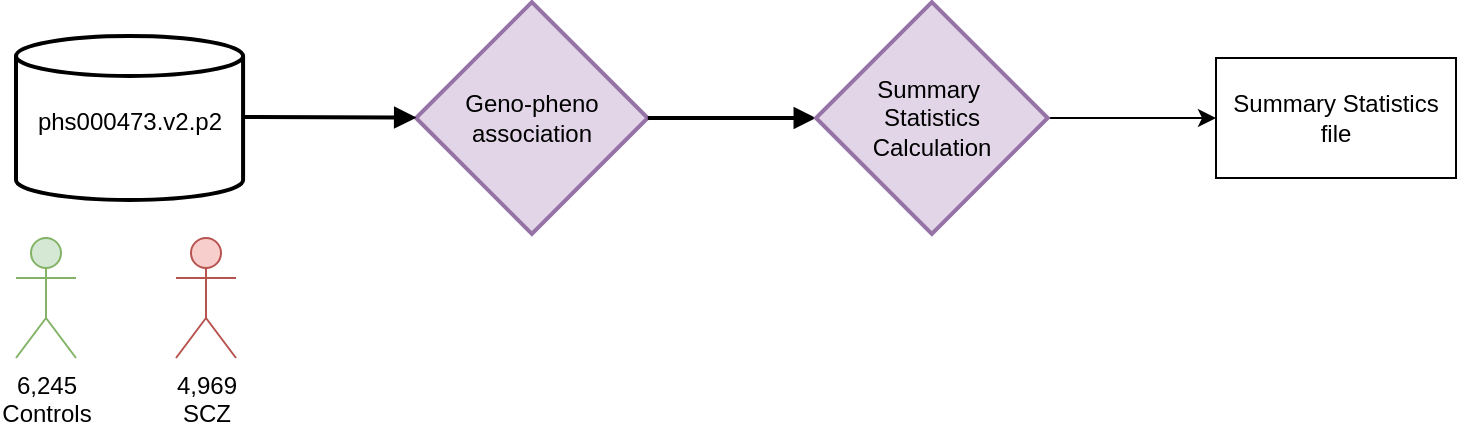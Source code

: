 <mxfile version="22.0.0" type="github">
  <diagram name="Page-1" id="M9egRGRCFl2_E4pEztr0">
    <mxGraphModel dx="1863" dy="603" grid="1" gridSize="10" guides="1" tooltips="1" connect="1" arrows="1" fold="1" page="1" pageScale="1" pageWidth="827" pageHeight="1169" math="0" shadow="0">
      <root>
        <mxCell id="0" />
        <mxCell id="1" parent="0" />
        <mxCell id="2" value="phs000473.v2.p2 &#xa;" style="shape=cylinder3;boundedLbl=1;backgroundOutline=1;size=10;strokeWidth=2;whiteSpace=wrap;" parent="1" vertex="1">
          <mxGeometry y="40" width="113.54" height="82" as="geometry" />
        </mxCell>
        <mxCell id="3" value="Geno-pheno&lt;br&gt;association" style="rhombus;strokeWidth=2;whiteSpace=wrap;fillColor=#e1d5e7;strokeColor=#9673a6;html=1;rounded=0;shadow=0;fillStyle=auto;" parent="1" vertex="1">
          <mxGeometry x="200" y="23.07" width="115.87" height="115.87" as="geometry" />
        </mxCell>
        <mxCell id="5" value="" style="curved=1;startArrow=none;endArrow=block;exitX=1;exitY=0.494;strokeWidth=2;" parent="1" target="3" edge="1">
          <mxGeometry relative="1" as="geometry">
            <Array as="points" />
            <mxPoint x="113.54" y="80.502" as="sourcePoint" />
            <mxPoint x="200" y="81" as="targetPoint" />
          </mxGeometry>
        </mxCell>
        <mxCell id="acw_bXOi_t-wdt7mQ1bd-10" value="" style="curved=1;startArrow=none;endArrow=block;entryX=0;entryY=0.5;entryDx=0;entryDy=0;exitX=1;exitY=0.5;exitDx=0;exitDy=0;strokeWidth=2;" parent="1" source="3" target="acw_bXOi_t-wdt7mQ1bd-11" edge="1">
          <mxGeometry relative="1" as="geometry">
            <Array as="points" />
            <mxPoint x="320" y="80" as="sourcePoint" />
            <mxPoint x="450" y="81" as="targetPoint" />
          </mxGeometry>
        </mxCell>
        <mxCell id="fUBwR4dWlBC3q8NngSuo-7" value="" style="edgeStyle=orthogonalEdgeStyle;rounded=0;orthogonalLoop=1;jettySize=auto;html=1;" edge="1" parent="1" source="acw_bXOi_t-wdt7mQ1bd-11" target="fUBwR4dWlBC3q8NngSuo-5">
          <mxGeometry relative="1" as="geometry" />
        </mxCell>
        <mxCell id="acw_bXOi_t-wdt7mQ1bd-11" value="&lt;div&gt;Summary&amp;nbsp;&lt;/div&gt;&lt;div&gt;Statistics &lt;br&gt;&lt;/div&gt;&lt;div&gt;Calculation&lt;br&gt;&lt;/div&gt;" style="rhombus;strokeWidth=2;whiteSpace=wrap;fillColor=#e1d5e7;strokeColor=#9673a6;html=1;rounded=0;shadow=0;fillStyle=auto;" parent="1" vertex="1">
          <mxGeometry x="400" y="23.07" width="115.87" height="115.87" as="geometry" />
        </mxCell>
        <mxCell id="acw_bXOi_t-wdt7mQ1bd-12" value="&lt;div&gt;6,245&lt;/div&gt;&lt;div&gt;Controls&lt;/div&gt;" style="shape=umlActor;verticalLabelPosition=bottom;verticalAlign=top;html=1;outlineConnect=0;fillColor=#d5e8d4;strokeColor=#82b366;" parent="1" vertex="1">
          <mxGeometry y="141" width="30" height="60" as="geometry" />
        </mxCell>
        <mxCell id="acw_bXOi_t-wdt7mQ1bd-13" value="&lt;div&gt;4,969&lt;br&gt;&lt;/div&gt;&lt;div&gt;SCZ&lt;br&gt;&lt;/div&gt;" style="shape=umlActor;verticalLabelPosition=bottom;verticalAlign=top;html=1;outlineConnect=0;fillColor=#f8cecc;strokeColor=#b85450;" parent="1" vertex="1">
          <mxGeometry x="80" y="141" width="30" height="60" as="geometry" />
        </mxCell>
        <mxCell id="fUBwR4dWlBC3q8NngSuo-5" value="&lt;div&gt;Summary Statistics&lt;/div&gt;&lt;div&gt;file&lt;br&gt;&lt;/div&gt;" style="rounded=0;whiteSpace=wrap;html=1;" vertex="1" parent="1">
          <mxGeometry x="600" y="51" width="120" height="60" as="geometry" />
        </mxCell>
      </root>
    </mxGraphModel>
  </diagram>
</mxfile>
